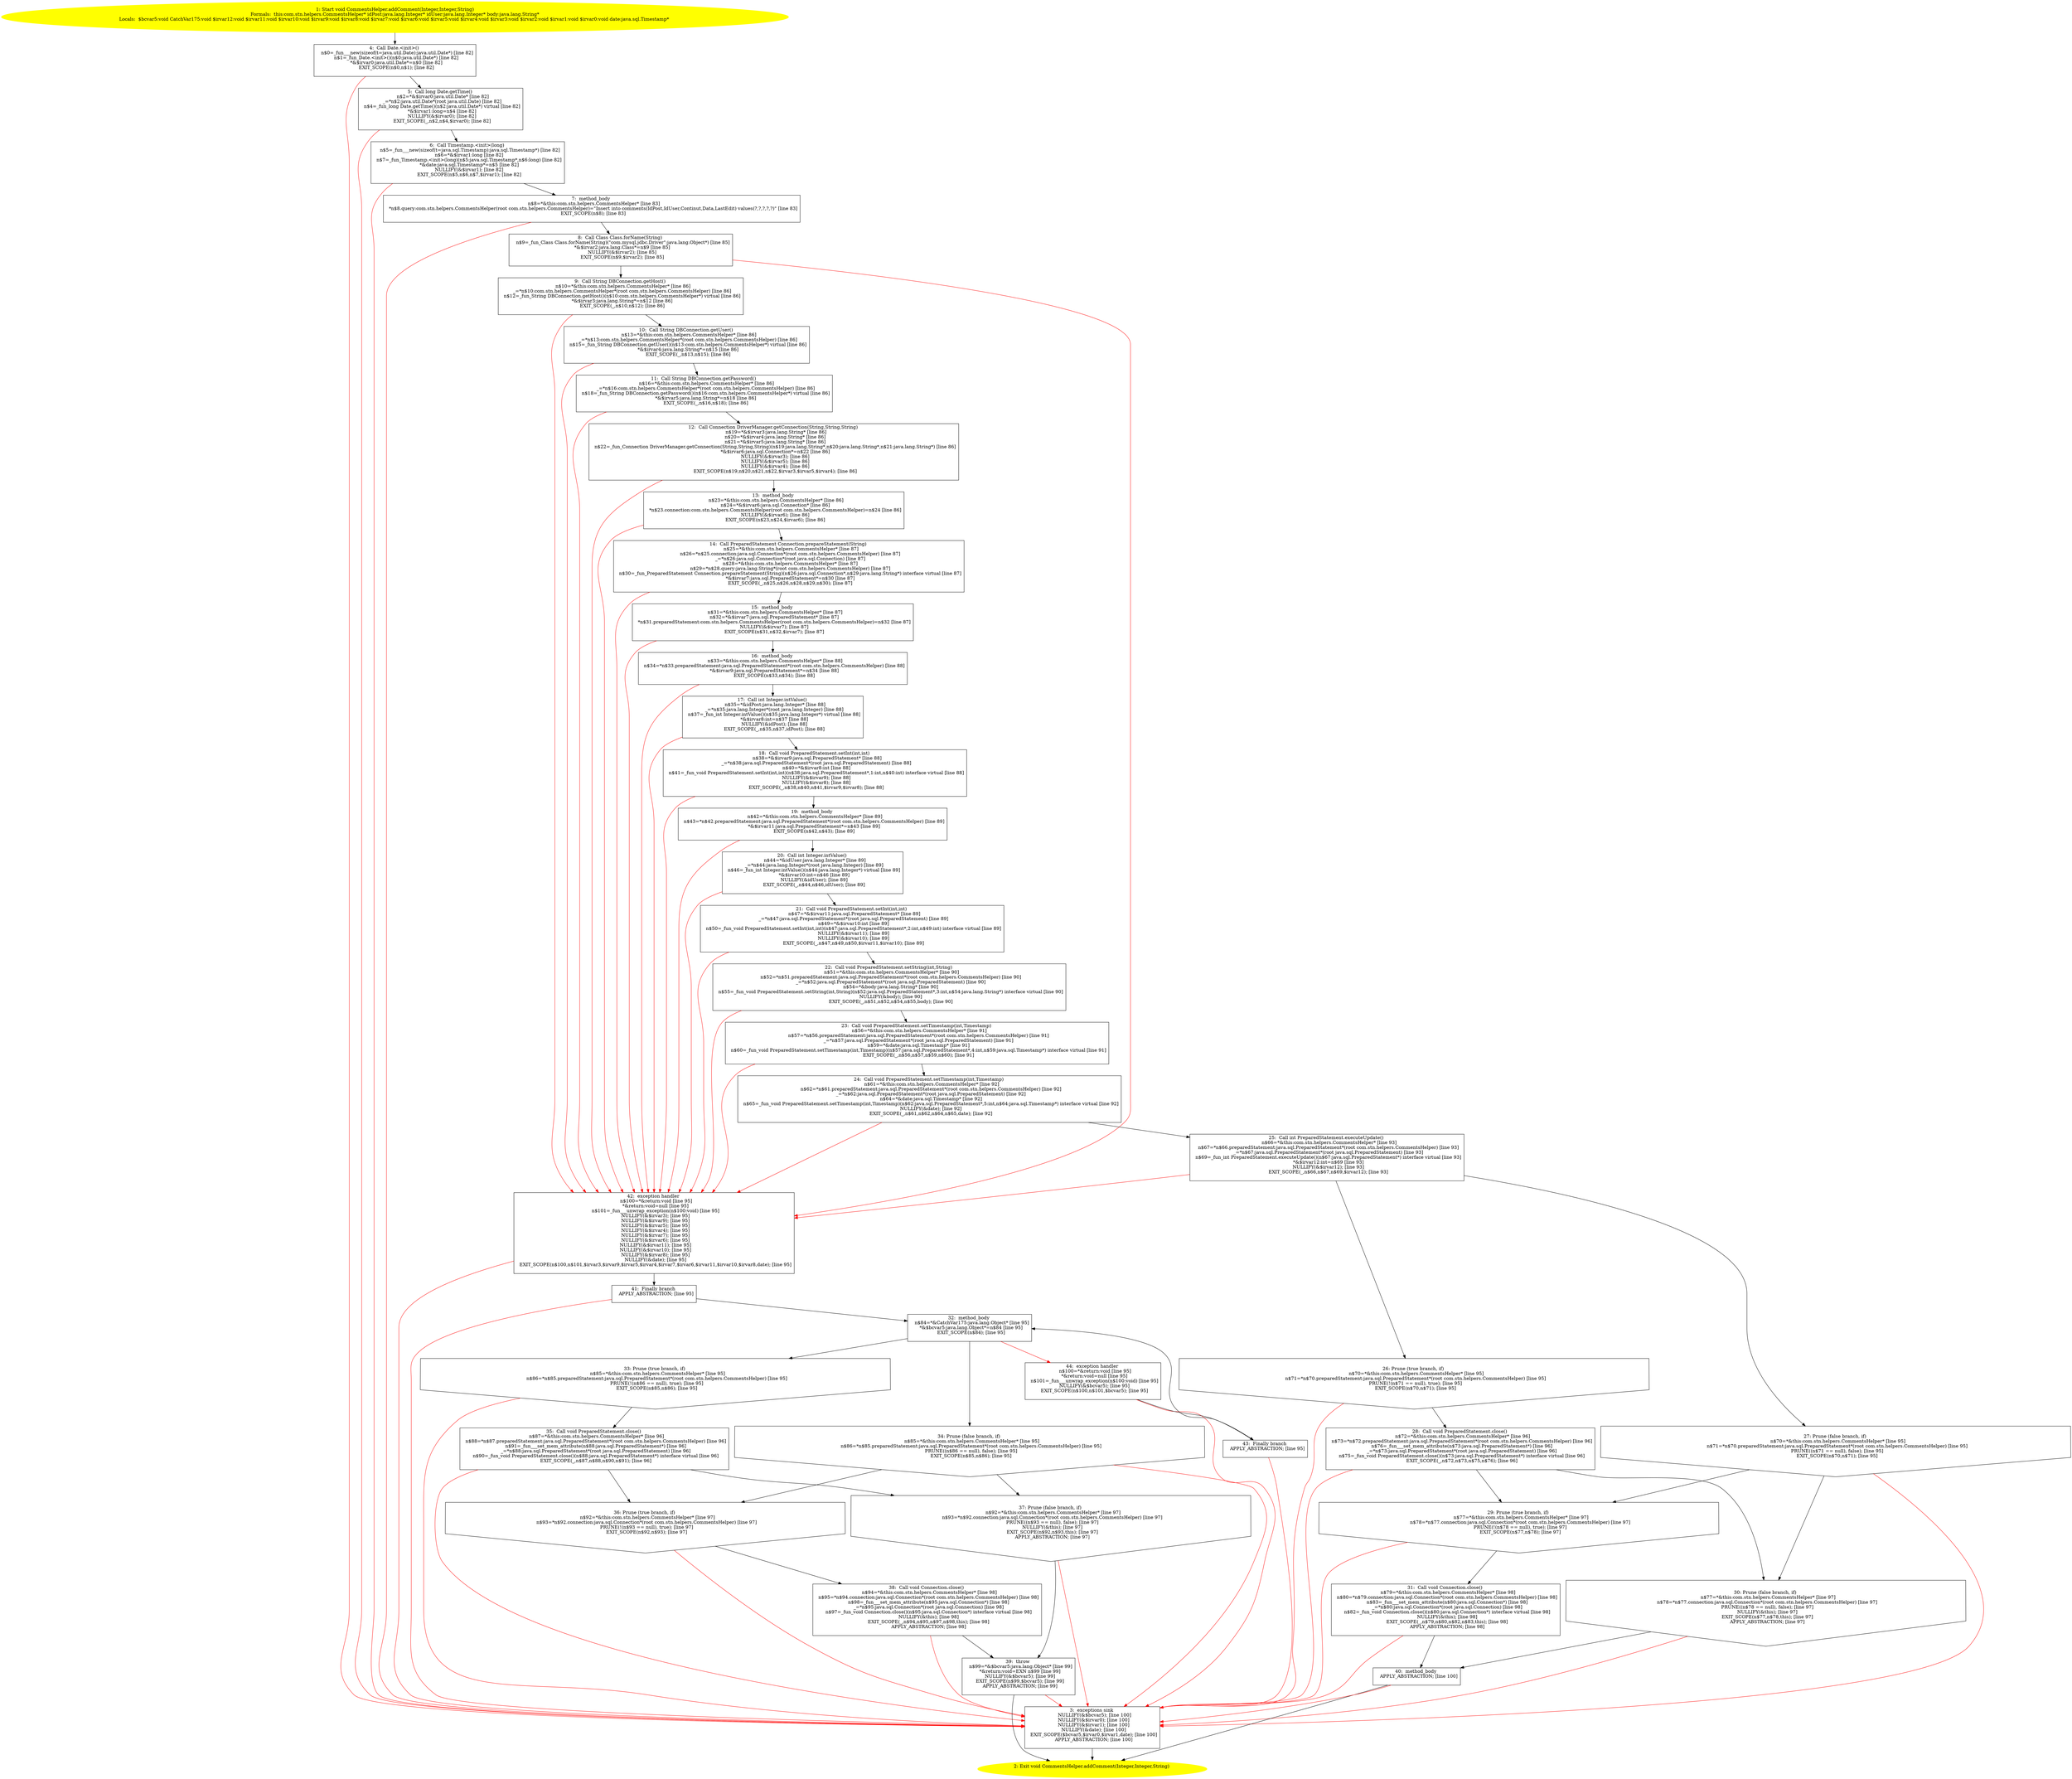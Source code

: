 /* @generated */
digraph cfg {
"com.stn.helpers.CommentsHelper.addComment(java.lang.Integer,java.lang.Integer,java.lang.String):void.9d6a149ebeda1a962c80020b559a39b7_1" [label="1: Start void CommentsHelper.addComment(Integer,Integer,String)\nFormals:  this:com.stn.helpers.CommentsHelper* idPost:java.lang.Integer* idUser:java.lang.Integer* body:java.lang.String*\nLocals:  $bcvar5:void CatchVar175:void $irvar12:void $irvar11:void $irvar10:void $irvar9:void $irvar8:void $irvar7:void $irvar6:void $irvar5:void $irvar4:void $irvar3:void $irvar2:void $irvar1:void $irvar0:void date:java.sql.Timestamp* \n  " color=yellow style=filled]
	

	 "com.stn.helpers.CommentsHelper.addComment(java.lang.Integer,java.lang.Integer,java.lang.String):void.9d6a149ebeda1a962c80020b559a39b7_1" -> "com.stn.helpers.CommentsHelper.addComment(java.lang.Integer,java.lang.Integer,java.lang.String):void.9d6a149ebeda1a962c80020b559a39b7_4" ;
"com.stn.helpers.CommentsHelper.addComment(java.lang.Integer,java.lang.Integer,java.lang.String):void.9d6a149ebeda1a962c80020b559a39b7_2" [label="2: Exit void CommentsHelper.addComment(Integer,Integer,String) \n  " color=yellow style=filled]
	

"com.stn.helpers.CommentsHelper.addComment(java.lang.Integer,java.lang.Integer,java.lang.String):void.9d6a149ebeda1a962c80020b559a39b7_3" [label="3:  exceptions sink \n   NULLIFY(&$bcvar5); [line 100]\n  NULLIFY(&$irvar0); [line 100]\n  NULLIFY(&$irvar1); [line 100]\n  NULLIFY(&date); [line 100]\n  EXIT_SCOPE($bcvar5,$irvar0,$irvar1,date); [line 100]\n  APPLY_ABSTRACTION; [line 100]\n " shape="box"]
	

	 "com.stn.helpers.CommentsHelper.addComment(java.lang.Integer,java.lang.Integer,java.lang.String):void.9d6a149ebeda1a962c80020b559a39b7_3" -> "com.stn.helpers.CommentsHelper.addComment(java.lang.Integer,java.lang.Integer,java.lang.String):void.9d6a149ebeda1a962c80020b559a39b7_2" ;
"com.stn.helpers.CommentsHelper.addComment(java.lang.Integer,java.lang.Integer,java.lang.String):void.9d6a149ebeda1a962c80020b559a39b7_4" [label="4:  Call Date.<init>() \n   n$0=_fun___new(sizeof(t=java.util.Date):java.util.Date*) [line 82]\n  n$1=_fun_Date.<init>()(n$0:java.util.Date*) [line 82]\n  *&$irvar0:java.util.Date*=n$0 [line 82]\n  EXIT_SCOPE(n$0,n$1); [line 82]\n " shape="box"]
	

	 "com.stn.helpers.CommentsHelper.addComment(java.lang.Integer,java.lang.Integer,java.lang.String):void.9d6a149ebeda1a962c80020b559a39b7_4" -> "com.stn.helpers.CommentsHelper.addComment(java.lang.Integer,java.lang.Integer,java.lang.String):void.9d6a149ebeda1a962c80020b559a39b7_5" ;
	 "com.stn.helpers.CommentsHelper.addComment(java.lang.Integer,java.lang.Integer,java.lang.String):void.9d6a149ebeda1a962c80020b559a39b7_4" -> "com.stn.helpers.CommentsHelper.addComment(java.lang.Integer,java.lang.Integer,java.lang.String):void.9d6a149ebeda1a962c80020b559a39b7_3" [color="red" ];
"com.stn.helpers.CommentsHelper.addComment(java.lang.Integer,java.lang.Integer,java.lang.String):void.9d6a149ebeda1a962c80020b559a39b7_5" [label="5:  Call long Date.getTime() \n   n$2=*&$irvar0:java.util.Date* [line 82]\n  _=*n$2:java.util.Date*(root java.util.Date) [line 82]\n  n$4=_fun_long Date.getTime()(n$2:java.util.Date*) virtual [line 82]\n  *&$irvar1:long=n$4 [line 82]\n  NULLIFY(&$irvar0); [line 82]\n  EXIT_SCOPE(_,n$2,n$4,$irvar0); [line 82]\n " shape="box"]
	

	 "com.stn.helpers.CommentsHelper.addComment(java.lang.Integer,java.lang.Integer,java.lang.String):void.9d6a149ebeda1a962c80020b559a39b7_5" -> "com.stn.helpers.CommentsHelper.addComment(java.lang.Integer,java.lang.Integer,java.lang.String):void.9d6a149ebeda1a962c80020b559a39b7_6" ;
	 "com.stn.helpers.CommentsHelper.addComment(java.lang.Integer,java.lang.Integer,java.lang.String):void.9d6a149ebeda1a962c80020b559a39b7_5" -> "com.stn.helpers.CommentsHelper.addComment(java.lang.Integer,java.lang.Integer,java.lang.String):void.9d6a149ebeda1a962c80020b559a39b7_3" [color="red" ];
"com.stn.helpers.CommentsHelper.addComment(java.lang.Integer,java.lang.Integer,java.lang.String):void.9d6a149ebeda1a962c80020b559a39b7_6" [label="6:  Call Timestamp.<init>(long) \n   n$5=_fun___new(sizeof(t=java.sql.Timestamp):java.sql.Timestamp*) [line 82]\n  n$6=*&$irvar1:long [line 82]\n  n$7=_fun_Timestamp.<init>(long)(n$5:java.sql.Timestamp*,n$6:long) [line 82]\n  *&date:java.sql.Timestamp*=n$5 [line 82]\n  NULLIFY(&$irvar1); [line 82]\n  EXIT_SCOPE(n$5,n$6,n$7,$irvar1); [line 82]\n " shape="box"]
	

	 "com.stn.helpers.CommentsHelper.addComment(java.lang.Integer,java.lang.Integer,java.lang.String):void.9d6a149ebeda1a962c80020b559a39b7_6" -> "com.stn.helpers.CommentsHelper.addComment(java.lang.Integer,java.lang.Integer,java.lang.String):void.9d6a149ebeda1a962c80020b559a39b7_7" ;
	 "com.stn.helpers.CommentsHelper.addComment(java.lang.Integer,java.lang.Integer,java.lang.String):void.9d6a149ebeda1a962c80020b559a39b7_6" -> "com.stn.helpers.CommentsHelper.addComment(java.lang.Integer,java.lang.Integer,java.lang.String):void.9d6a149ebeda1a962c80020b559a39b7_3" [color="red" ];
"com.stn.helpers.CommentsHelper.addComment(java.lang.Integer,java.lang.Integer,java.lang.String):void.9d6a149ebeda1a962c80020b559a39b7_7" [label="7:  method_body \n   n$8=*&this:com.stn.helpers.CommentsHelper* [line 83]\n  *n$8.query:com.stn.helpers.CommentsHelper(root com.stn.helpers.CommentsHelper)=\"Insert into comments(IdPost,IdUser,Continut,Data,LastEdit) values(?,?,?,?,?)\" [line 83]\n  EXIT_SCOPE(n$8); [line 83]\n " shape="box"]
	

	 "com.stn.helpers.CommentsHelper.addComment(java.lang.Integer,java.lang.Integer,java.lang.String):void.9d6a149ebeda1a962c80020b559a39b7_7" -> "com.stn.helpers.CommentsHelper.addComment(java.lang.Integer,java.lang.Integer,java.lang.String):void.9d6a149ebeda1a962c80020b559a39b7_8" ;
	 "com.stn.helpers.CommentsHelper.addComment(java.lang.Integer,java.lang.Integer,java.lang.String):void.9d6a149ebeda1a962c80020b559a39b7_7" -> "com.stn.helpers.CommentsHelper.addComment(java.lang.Integer,java.lang.Integer,java.lang.String):void.9d6a149ebeda1a962c80020b559a39b7_3" [color="red" ];
"com.stn.helpers.CommentsHelper.addComment(java.lang.Integer,java.lang.Integer,java.lang.String):void.9d6a149ebeda1a962c80020b559a39b7_8" [label="8:  Call Class Class.forName(String) \n   n$9=_fun_Class Class.forName(String)(\"com.mysql.jdbc.Driver\":java.lang.Object*) [line 85]\n  *&$irvar2:java.lang.Class*=n$9 [line 85]\n  NULLIFY(&$irvar2); [line 85]\n  EXIT_SCOPE(n$9,$irvar2); [line 85]\n " shape="box"]
	

	 "com.stn.helpers.CommentsHelper.addComment(java.lang.Integer,java.lang.Integer,java.lang.String):void.9d6a149ebeda1a962c80020b559a39b7_8" -> "com.stn.helpers.CommentsHelper.addComment(java.lang.Integer,java.lang.Integer,java.lang.String):void.9d6a149ebeda1a962c80020b559a39b7_9" ;
	 "com.stn.helpers.CommentsHelper.addComment(java.lang.Integer,java.lang.Integer,java.lang.String):void.9d6a149ebeda1a962c80020b559a39b7_8" -> "com.stn.helpers.CommentsHelper.addComment(java.lang.Integer,java.lang.Integer,java.lang.String):void.9d6a149ebeda1a962c80020b559a39b7_42" [color="red" ];
"com.stn.helpers.CommentsHelper.addComment(java.lang.Integer,java.lang.Integer,java.lang.String):void.9d6a149ebeda1a962c80020b559a39b7_9" [label="9:  Call String DBConnection.getHost() \n   n$10=*&this:com.stn.helpers.CommentsHelper* [line 86]\n  _=*n$10:com.stn.helpers.CommentsHelper*(root com.stn.helpers.CommentsHelper) [line 86]\n  n$12=_fun_String DBConnection.getHost()(n$10:com.stn.helpers.CommentsHelper*) virtual [line 86]\n  *&$irvar3:java.lang.String*=n$12 [line 86]\n  EXIT_SCOPE(_,n$10,n$12); [line 86]\n " shape="box"]
	

	 "com.stn.helpers.CommentsHelper.addComment(java.lang.Integer,java.lang.Integer,java.lang.String):void.9d6a149ebeda1a962c80020b559a39b7_9" -> "com.stn.helpers.CommentsHelper.addComment(java.lang.Integer,java.lang.Integer,java.lang.String):void.9d6a149ebeda1a962c80020b559a39b7_10" ;
	 "com.stn.helpers.CommentsHelper.addComment(java.lang.Integer,java.lang.Integer,java.lang.String):void.9d6a149ebeda1a962c80020b559a39b7_9" -> "com.stn.helpers.CommentsHelper.addComment(java.lang.Integer,java.lang.Integer,java.lang.String):void.9d6a149ebeda1a962c80020b559a39b7_42" [color="red" ];
"com.stn.helpers.CommentsHelper.addComment(java.lang.Integer,java.lang.Integer,java.lang.String):void.9d6a149ebeda1a962c80020b559a39b7_10" [label="10:  Call String DBConnection.getUser() \n   n$13=*&this:com.stn.helpers.CommentsHelper* [line 86]\n  _=*n$13:com.stn.helpers.CommentsHelper*(root com.stn.helpers.CommentsHelper) [line 86]\n  n$15=_fun_String DBConnection.getUser()(n$13:com.stn.helpers.CommentsHelper*) virtual [line 86]\n  *&$irvar4:java.lang.String*=n$15 [line 86]\n  EXIT_SCOPE(_,n$13,n$15); [line 86]\n " shape="box"]
	

	 "com.stn.helpers.CommentsHelper.addComment(java.lang.Integer,java.lang.Integer,java.lang.String):void.9d6a149ebeda1a962c80020b559a39b7_10" -> "com.stn.helpers.CommentsHelper.addComment(java.lang.Integer,java.lang.Integer,java.lang.String):void.9d6a149ebeda1a962c80020b559a39b7_11" ;
	 "com.stn.helpers.CommentsHelper.addComment(java.lang.Integer,java.lang.Integer,java.lang.String):void.9d6a149ebeda1a962c80020b559a39b7_10" -> "com.stn.helpers.CommentsHelper.addComment(java.lang.Integer,java.lang.Integer,java.lang.String):void.9d6a149ebeda1a962c80020b559a39b7_42" [color="red" ];
"com.stn.helpers.CommentsHelper.addComment(java.lang.Integer,java.lang.Integer,java.lang.String):void.9d6a149ebeda1a962c80020b559a39b7_11" [label="11:  Call String DBConnection.getPassword() \n   n$16=*&this:com.stn.helpers.CommentsHelper* [line 86]\n  _=*n$16:com.stn.helpers.CommentsHelper*(root com.stn.helpers.CommentsHelper) [line 86]\n  n$18=_fun_String DBConnection.getPassword()(n$16:com.stn.helpers.CommentsHelper*) virtual [line 86]\n  *&$irvar5:java.lang.String*=n$18 [line 86]\n  EXIT_SCOPE(_,n$16,n$18); [line 86]\n " shape="box"]
	

	 "com.stn.helpers.CommentsHelper.addComment(java.lang.Integer,java.lang.Integer,java.lang.String):void.9d6a149ebeda1a962c80020b559a39b7_11" -> "com.stn.helpers.CommentsHelper.addComment(java.lang.Integer,java.lang.Integer,java.lang.String):void.9d6a149ebeda1a962c80020b559a39b7_12" ;
	 "com.stn.helpers.CommentsHelper.addComment(java.lang.Integer,java.lang.Integer,java.lang.String):void.9d6a149ebeda1a962c80020b559a39b7_11" -> "com.stn.helpers.CommentsHelper.addComment(java.lang.Integer,java.lang.Integer,java.lang.String):void.9d6a149ebeda1a962c80020b559a39b7_42" [color="red" ];
"com.stn.helpers.CommentsHelper.addComment(java.lang.Integer,java.lang.Integer,java.lang.String):void.9d6a149ebeda1a962c80020b559a39b7_12" [label="12:  Call Connection DriverManager.getConnection(String,String,String) \n   n$19=*&$irvar3:java.lang.String* [line 86]\n  n$20=*&$irvar4:java.lang.String* [line 86]\n  n$21=*&$irvar5:java.lang.String* [line 86]\n  n$22=_fun_Connection DriverManager.getConnection(String,String,String)(n$19:java.lang.String*,n$20:java.lang.String*,n$21:java.lang.String*) [line 86]\n  *&$irvar6:java.sql.Connection*=n$22 [line 86]\n  NULLIFY(&$irvar3); [line 86]\n  NULLIFY(&$irvar5); [line 86]\n  NULLIFY(&$irvar4); [line 86]\n  EXIT_SCOPE(n$19,n$20,n$21,n$22,$irvar3,$irvar5,$irvar4); [line 86]\n " shape="box"]
	

	 "com.stn.helpers.CommentsHelper.addComment(java.lang.Integer,java.lang.Integer,java.lang.String):void.9d6a149ebeda1a962c80020b559a39b7_12" -> "com.stn.helpers.CommentsHelper.addComment(java.lang.Integer,java.lang.Integer,java.lang.String):void.9d6a149ebeda1a962c80020b559a39b7_13" ;
	 "com.stn.helpers.CommentsHelper.addComment(java.lang.Integer,java.lang.Integer,java.lang.String):void.9d6a149ebeda1a962c80020b559a39b7_12" -> "com.stn.helpers.CommentsHelper.addComment(java.lang.Integer,java.lang.Integer,java.lang.String):void.9d6a149ebeda1a962c80020b559a39b7_42" [color="red" ];
"com.stn.helpers.CommentsHelper.addComment(java.lang.Integer,java.lang.Integer,java.lang.String):void.9d6a149ebeda1a962c80020b559a39b7_13" [label="13:  method_body \n   n$23=*&this:com.stn.helpers.CommentsHelper* [line 86]\n  n$24=*&$irvar6:java.sql.Connection* [line 86]\n  *n$23.connection:com.stn.helpers.CommentsHelper(root com.stn.helpers.CommentsHelper)=n$24 [line 86]\n  NULLIFY(&$irvar6); [line 86]\n  EXIT_SCOPE(n$23,n$24,$irvar6); [line 86]\n " shape="box"]
	

	 "com.stn.helpers.CommentsHelper.addComment(java.lang.Integer,java.lang.Integer,java.lang.String):void.9d6a149ebeda1a962c80020b559a39b7_13" -> "com.stn.helpers.CommentsHelper.addComment(java.lang.Integer,java.lang.Integer,java.lang.String):void.9d6a149ebeda1a962c80020b559a39b7_14" ;
	 "com.stn.helpers.CommentsHelper.addComment(java.lang.Integer,java.lang.Integer,java.lang.String):void.9d6a149ebeda1a962c80020b559a39b7_13" -> "com.stn.helpers.CommentsHelper.addComment(java.lang.Integer,java.lang.Integer,java.lang.String):void.9d6a149ebeda1a962c80020b559a39b7_42" [color="red" ];
"com.stn.helpers.CommentsHelper.addComment(java.lang.Integer,java.lang.Integer,java.lang.String):void.9d6a149ebeda1a962c80020b559a39b7_14" [label="14:  Call PreparedStatement Connection.prepareStatement(String) \n   n$25=*&this:com.stn.helpers.CommentsHelper* [line 87]\n  n$26=*n$25.connection:java.sql.Connection*(root com.stn.helpers.CommentsHelper) [line 87]\n  _=*n$26:java.sql.Connection*(root java.sql.Connection) [line 87]\n  n$28=*&this:com.stn.helpers.CommentsHelper* [line 87]\n  n$29=*n$28.query:java.lang.String*(root com.stn.helpers.CommentsHelper) [line 87]\n  n$30=_fun_PreparedStatement Connection.prepareStatement(String)(n$26:java.sql.Connection*,n$29:java.lang.String*) interface virtual [line 87]\n  *&$irvar7:java.sql.PreparedStatement*=n$30 [line 87]\n  EXIT_SCOPE(_,n$25,n$26,n$28,n$29,n$30); [line 87]\n " shape="box"]
	

	 "com.stn.helpers.CommentsHelper.addComment(java.lang.Integer,java.lang.Integer,java.lang.String):void.9d6a149ebeda1a962c80020b559a39b7_14" -> "com.stn.helpers.CommentsHelper.addComment(java.lang.Integer,java.lang.Integer,java.lang.String):void.9d6a149ebeda1a962c80020b559a39b7_15" ;
	 "com.stn.helpers.CommentsHelper.addComment(java.lang.Integer,java.lang.Integer,java.lang.String):void.9d6a149ebeda1a962c80020b559a39b7_14" -> "com.stn.helpers.CommentsHelper.addComment(java.lang.Integer,java.lang.Integer,java.lang.String):void.9d6a149ebeda1a962c80020b559a39b7_42" [color="red" ];
"com.stn.helpers.CommentsHelper.addComment(java.lang.Integer,java.lang.Integer,java.lang.String):void.9d6a149ebeda1a962c80020b559a39b7_15" [label="15:  method_body \n   n$31=*&this:com.stn.helpers.CommentsHelper* [line 87]\n  n$32=*&$irvar7:java.sql.PreparedStatement* [line 87]\n  *n$31.preparedStatement:com.stn.helpers.CommentsHelper(root com.stn.helpers.CommentsHelper)=n$32 [line 87]\n  NULLIFY(&$irvar7); [line 87]\n  EXIT_SCOPE(n$31,n$32,$irvar7); [line 87]\n " shape="box"]
	

	 "com.stn.helpers.CommentsHelper.addComment(java.lang.Integer,java.lang.Integer,java.lang.String):void.9d6a149ebeda1a962c80020b559a39b7_15" -> "com.stn.helpers.CommentsHelper.addComment(java.lang.Integer,java.lang.Integer,java.lang.String):void.9d6a149ebeda1a962c80020b559a39b7_16" ;
	 "com.stn.helpers.CommentsHelper.addComment(java.lang.Integer,java.lang.Integer,java.lang.String):void.9d6a149ebeda1a962c80020b559a39b7_15" -> "com.stn.helpers.CommentsHelper.addComment(java.lang.Integer,java.lang.Integer,java.lang.String):void.9d6a149ebeda1a962c80020b559a39b7_42" [color="red" ];
"com.stn.helpers.CommentsHelper.addComment(java.lang.Integer,java.lang.Integer,java.lang.String):void.9d6a149ebeda1a962c80020b559a39b7_16" [label="16:  method_body \n   n$33=*&this:com.stn.helpers.CommentsHelper* [line 88]\n  n$34=*n$33.preparedStatement:java.sql.PreparedStatement*(root com.stn.helpers.CommentsHelper) [line 88]\n  *&$irvar9:java.sql.PreparedStatement*=n$34 [line 88]\n  EXIT_SCOPE(n$33,n$34); [line 88]\n " shape="box"]
	

	 "com.stn.helpers.CommentsHelper.addComment(java.lang.Integer,java.lang.Integer,java.lang.String):void.9d6a149ebeda1a962c80020b559a39b7_16" -> "com.stn.helpers.CommentsHelper.addComment(java.lang.Integer,java.lang.Integer,java.lang.String):void.9d6a149ebeda1a962c80020b559a39b7_17" ;
	 "com.stn.helpers.CommentsHelper.addComment(java.lang.Integer,java.lang.Integer,java.lang.String):void.9d6a149ebeda1a962c80020b559a39b7_16" -> "com.stn.helpers.CommentsHelper.addComment(java.lang.Integer,java.lang.Integer,java.lang.String):void.9d6a149ebeda1a962c80020b559a39b7_42" [color="red" ];
"com.stn.helpers.CommentsHelper.addComment(java.lang.Integer,java.lang.Integer,java.lang.String):void.9d6a149ebeda1a962c80020b559a39b7_17" [label="17:  Call int Integer.intValue() \n   n$35=*&idPost:java.lang.Integer* [line 88]\n  _=*n$35:java.lang.Integer*(root java.lang.Integer) [line 88]\n  n$37=_fun_int Integer.intValue()(n$35:java.lang.Integer*) virtual [line 88]\n  *&$irvar8:int=n$37 [line 88]\n  NULLIFY(&idPost); [line 88]\n  EXIT_SCOPE(_,n$35,n$37,idPost); [line 88]\n " shape="box"]
	

	 "com.stn.helpers.CommentsHelper.addComment(java.lang.Integer,java.lang.Integer,java.lang.String):void.9d6a149ebeda1a962c80020b559a39b7_17" -> "com.stn.helpers.CommentsHelper.addComment(java.lang.Integer,java.lang.Integer,java.lang.String):void.9d6a149ebeda1a962c80020b559a39b7_18" ;
	 "com.stn.helpers.CommentsHelper.addComment(java.lang.Integer,java.lang.Integer,java.lang.String):void.9d6a149ebeda1a962c80020b559a39b7_17" -> "com.stn.helpers.CommentsHelper.addComment(java.lang.Integer,java.lang.Integer,java.lang.String):void.9d6a149ebeda1a962c80020b559a39b7_42" [color="red" ];
"com.stn.helpers.CommentsHelper.addComment(java.lang.Integer,java.lang.Integer,java.lang.String):void.9d6a149ebeda1a962c80020b559a39b7_18" [label="18:  Call void PreparedStatement.setInt(int,int) \n   n$38=*&$irvar9:java.sql.PreparedStatement* [line 88]\n  _=*n$38:java.sql.PreparedStatement*(root java.sql.PreparedStatement) [line 88]\n  n$40=*&$irvar8:int [line 88]\n  n$41=_fun_void PreparedStatement.setInt(int,int)(n$38:java.sql.PreparedStatement*,1:int,n$40:int) interface virtual [line 88]\n  NULLIFY(&$irvar9); [line 88]\n  NULLIFY(&$irvar8); [line 88]\n  EXIT_SCOPE(_,n$38,n$40,n$41,$irvar9,$irvar8); [line 88]\n " shape="box"]
	

	 "com.stn.helpers.CommentsHelper.addComment(java.lang.Integer,java.lang.Integer,java.lang.String):void.9d6a149ebeda1a962c80020b559a39b7_18" -> "com.stn.helpers.CommentsHelper.addComment(java.lang.Integer,java.lang.Integer,java.lang.String):void.9d6a149ebeda1a962c80020b559a39b7_19" ;
	 "com.stn.helpers.CommentsHelper.addComment(java.lang.Integer,java.lang.Integer,java.lang.String):void.9d6a149ebeda1a962c80020b559a39b7_18" -> "com.stn.helpers.CommentsHelper.addComment(java.lang.Integer,java.lang.Integer,java.lang.String):void.9d6a149ebeda1a962c80020b559a39b7_42" [color="red" ];
"com.stn.helpers.CommentsHelper.addComment(java.lang.Integer,java.lang.Integer,java.lang.String):void.9d6a149ebeda1a962c80020b559a39b7_19" [label="19:  method_body \n   n$42=*&this:com.stn.helpers.CommentsHelper* [line 89]\n  n$43=*n$42.preparedStatement:java.sql.PreparedStatement*(root com.stn.helpers.CommentsHelper) [line 89]\n  *&$irvar11:java.sql.PreparedStatement*=n$43 [line 89]\n  EXIT_SCOPE(n$42,n$43); [line 89]\n " shape="box"]
	

	 "com.stn.helpers.CommentsHelper.addComment(java.lang.Integer,java.lang.Integer,java.lang.String):void.9d6a149ebeda1a962c80020b559a39b7_19" -> "com.stn.helpers.CommentsHelper.addComment(java.lang.Integer,java.lang.Integer,java.lang.String):void.9d6a149ebeda1a962c80020b559a39b7_20" ;
	 "com.stn.helpers.CommentsHelper.addComment(java.lang.Integer,java.lang.Integer,java.lang.String):void.9d6a149ebeda1a962c80020b559a39b7_19" -> "com.stn.helpers.CommentsHelper.addComment(java.lang.Integer,java.lang.Integer,java.lang.String):void.9d6a149ebeda1a962c80020b559a39b7_42" [color="red" ];
"com.stn.helpers.CommentsHelper.addComment(java.lang.Integer,java.lang.Integer,java.lang.String):void.9d6a149ebeda1a962c80020b559a39b7_20" [label="20:  Call int Integer.intValue() \n   n$44=*&idUser:java.lang.Integer* [line 89]\n  _=*n$44:java.lang.Integer*(root java.lang.Integer) [line 89]\n  n$46=_fun_int Integer.intValue()(n$44:java.lang.Integer*) virtual [line 89]\n  *&$irvar10:int=n$46 [line 89]\n  NULLIFY(&idUser); [line 89]\n  EXIT_SCOPE(_,n$44,n$46,idUser); [line 89]\n " shape="box"]
	

	 "com.stn.helpers.CommentsHelper.addComment(java.lang.Integer,java.lang.Integer,java.lang.String):void.9d6a149ebeda1a962c80020b559a39b7_20" -> "com.stn.helpers.CommentsHelper.addComment(java.lang.Integer,java.lang.Integer,java.lang.String):void.9d6a149ebeda1a962c80020b559a39b7_21" ;
	 "com.stn.helpers.CommentsHelper.addComment(java.lang.Integer,java.lang.Integer,java.lang.String):void.9d6a149ebeda1a962c80020b559a39b7_20" -> "com.stn.helpers.CommentsHelper.addComment(java.lang.Integer,java.lang.Integer,java.lang.String):void.9d6a149ebeda1a962c80020b559a39b7_42" [color="red" ];
"com.stn.helpers.CommentsHelper.addComment(java.lang.Integer,java.lang.Integer,java.lang.String):void.9d6a149ebeda1a962c80020b559a39b7_21" [label="21:  Call void PreparedStatement.setInt(int,int) \n   n$47=*&$irvar11:java.sql.PreparedStatement* [line 89]\n  _=*n$47:java.sql.PreparedStatement*(root java.sql.PreparedStatement) [line 89]\n  n$49=*&$irvar10:int [line 89]\n  n$50=_fun_void PreparedStatement.setInt(int,int)(n$47:java.sql.PreparedStatement*,2:int,n$49:int) interface virtual [line 89]\n  NULLIFY(&$irvar11); [line 89]\n  NULLIFY(&$irvar10); [line 89]\n  EXIT_SCOPE(_,n$47,n$49,n$50,$irvar11,$irvar10); [line 89]\n " shape="box"]
	

	 "com.stn.helpers.CommentsHelper.addComment(java.lang.Integer,java.lang.Integer,java.lang.String):void.9d6a149ebeda1a962c80020b559a39b7_21" -> "com.stn.helpers.CommentsHelper.addComment(java.lang.Integer,java.lang.Integer,java.lang.String):void.9d6a149ebeda1a962c80020b559a39b7_22" ;
	 "com.stn.helpers.CommentsHelper.addComment(java.lang.Integer,java.lang.Integer,java.lang.String):void.9d6a149ebeda1a962c80020b559a39b7_21" -> "com.stn.helpers.CommentsHelper.addComment(java.lang.Integer,java.lang.Integer,java.lang.String):void.9d6a149ebeda1a962c80020b559a39b7_42" [color="red" ];
"com.stn.helpers.CommentsHelper.addComment(java.lang.Integer,java.lang.Integer,java.lang.String):void.9d6a149ebeda1a962c80020b559a39b7_22" [label="22:  Call void PreparedStatement.setString(int,String) \n   n$51=*&this:com.stn.helpers.CommentsHelper* [line 90]\n  n$52=*n$51.preparedStatement:java.sql.PreparedStatement*(root com.stn.helpers.CommentsHelper) [line 90]\n  _=*n$52:java.sql.PreparedStatement*(root java.sql.PreparedStatement) [line 90]\n  n$54=*&body:java.lang.String* [line 90]\n  n$55=_fun_void PreparedStatement.setString(int,String)(n$52:java.sql.PreparedStatement*,3:int,n$54:java.lang.String*) interface virtual [line 90]\n  NULLIFY(&body); [line 90]\n  EXIT_SCOPE(_,n$51,n$52,n$54,n$55,body); [line 90]\n " shape="box"]
	

	 "com.stn.helpers.CommentsHelper.addComment(java.lang.Integer,java.lang.Integer,java.lang.String):void.9d6a149ebeda1a962c80020b559a39b7_22" -> "com.stn.helpers.CommentsHelper.addComment(java.lang.Integer,java.lang.Integer,java.lang.String):void.9d6a149ebeda1a962c80020b559a39b7_23" ;
	 "com.stn.helpers.CommentsHelper.addComment(java.lang.Integer,java.lang.Integer,java.lang.String):void.9d6a149ebeda1a962c80020b559a39b7_22" -> "com.stn.helpers.CommentsHelper.addComment(java.lang.Integer,java.lang.Integer,java.lang.String):void.9d6a149ebeda1a962c80020b559a39b7_42" [color="red" ];
"com.stn.helpers.CommentsHelper.addComment(java.lang.Integer,java.lang.Integer,java.lang.String):void.9d6a149ebeda1a962c80020b559a39b7_23" [label="23:  Call void PreparedStatement.setTimestamp(int,Timestamp) \n   n$56=*&this:com.stn.helpers.CommentsHelper* [line 91]\n  n$57=*n$56.preparedStatement:java.sql.PreparedStatement*(root com.stn.helpers.CommentsHelper) [line 91]\n  _=*n$57:java.sql.PreparedStatement*(root java.sql.PreparedStatement) [line 91]\n  n$59=*&date:java.sql.Timestamp* [line 91]\n  n$60=_fun_void PreparedStatement.setTimestamp(int,Timestamp)(n$57:java.sql.PreparedStatement*,4:int,n$59:java.sql.Timestamp*) interface virtual [line 91]\n  EXIT_SCOPE(_,n$56,n$57,n$59,n$60); [line 91]\n " shape="box"]
	

	 "com.stn.helpers.CommentsHelper.addComment(java.lang.Integer,java.lang.Integer,java.lang.String):void.9d6a149ebeda1a962c80020b559a39b7_23" -> "com.stn.helpers.CommentsHelper.addComment(java.lang.Integer,java.lang.Integer,java.lang.String):void.9d6a149ebeda1a962c80020b559a39b7_24" ;
	 "com.stn.helpers.CommentsHelper.addComment(java.lang.Integer,java.lang.Integer,java.lang.String):void.9d6a149ebeda1a962c80020b559a39b7_23" -> "com.stn.helpers.CommentsHelper.addComment(java.lang.Integer,java.lang.Integer,java.lang.String):void.9d6a149ebeda1a962c80020b559a39b7_42" [color="red" ];
"com.stn.helpers.CommentsHelper.addComment(java.lang.Integer,java.lang.Integer,java.lang.String):void.9d6a149ebeda1a962c80020b559a39b7_24" [label="24:  Call void PreparedStatement.setTimestamp(int,Timestamp) \n   n$61=*&this:com.stn.helpers.CommentsHelper* [line 92]\n  n$62=*n$61.preparedStatement:java.sql.PreparedStatement*(root com.stn.helpers.CommentsHelper) [line 92]\n  _=*n$62:java.sql.PreparedStatement*(root java.sql.PreparedStatement) [line 92]\n  n$64=*&date:java.sql.Timestamp* [line 92]\n  n$65=_fun_void PreparedStatement.setTimestamp(int,Timestamp)(n$62:java.sql.PreparedStatement*,5:int,n$64:java.sql.Timestamp*) interface virtual [line 92]\n  NULLIFY(&date); [line 92]\n  EXIT_SCOPE(_,n$61,n$62,n$64,n$65,date); [line 92]\n " shape="box"]
	

	 "com.stn.helpers.CommentsHelper.addComment(java.lang.Integer,java.lang.Integer,java.lang.String):void.9d6a149ebeda1a962c80020b559a39b7_24" -> "com.stn.helpers.CommentsHelper.addComment(java.lang.Integer,java.lang.Integer,java.lang.String):void.9d6a149ebeda1a962c80020b559a39b7_25" ;
	 "com.stn.helpers.CommentsHelper.addComment(java.lang.Integer,java.lang.Integer,java.lang.String):void.9d6a149ebeda1a962c80020b559a39b7_24" -> "com.stn.helpers.CommentsHelper.addComment(java.lang.Integer,java.lang.Integer,java.lang.String):void.9d6a149ebeda1a962c80020b559a39b7_42" [color="red" ];
"com.stn.helpers.CommentsHelper.addComment(java.lang.Integer,java.lang.Integer,java.lang.String):void.9d6a149ebeda1a962c80020b559a39b7_25" [label="25:  Call int PreparedStatement.executeUpdate() \n   n$66=*&this:com.stn.helpers.CommentsHelper* [line 93]\n  n$67=*n$66.preparedStatement:java.sql.PreparedStatement*(root com.stn.helpers.CommentsHelper) [line 93]\n  _=*n$67:java.sql.PreparedStatement*(root java.sql.PreparedStatement) [line 93]\n  n$69=_fun_int PreparedStatement.executeUpdate()(n$67:java.sql.PreparedStatement*) interface virtual [line 93]\n  *&$irvar12:int=n$69 [line 93]\n  NULLIFY(&$irvar12); [line 93]\n  EXIT_SCOPE(_,n$66,n$67,n$69,$irvar12); [line 93]\n " shape="box"]
	

	 "com.stn.helpers.CommentsHelper.addComment(java.lang.Integer,java.lang.Integer,java.lang.String):void.9d6a149ebeda1a962c80020b559a39b7_25" -> "com.stn.helpers.CommentsHelper.addComment(java.lang.Integer,java.lang.Integer,java.lang.String):void.9d6a149ebeda1a962c80020b559a39b7_26" ;
	 "com.stn.helpers.CommentsHelper.addComment(java.lang.Integer,java.lang.Integer,java.lang.String):void.9d6a149ebeda1a962c80020b559a39b7_25" -> "com.stn.helpers.CommentsHelper.addComment(java.lang.Integer,java.lang.Integer,java.lang.String):void.9d6a149ebeda1a962c80020b559a39b7_27" ;
	 "com.stn.helpers.CommentsHelper.addComment(java.lang.Integer,java.lang.Integer,java.lang.String):void.9d6a149ebeda1a962c80020b559a39b7_25" -> "com.stn.helpers.CommentsHelper.addComment(java.lang.Integer,java.lang.Integer,java.lang.String):void.9d6a149ebeda1a962c80020b559a39b7_42" [color="red" ];
"com.stn.helpers.CommentsHelper.addComment(java.lang.Integer,java.lang.Integer,java.lang.String):void.9d6a149ebeda1a962c80020b559a39b7_26" [label="26: Prune (true branch, if) \n   n$70=*&this:com.stn.helpers.CommentsHelper* [line 95]\n  n$71=*n$70.preparedStatement:java.sql.PreparedStatement*(root com.stn.helpers.CommentsHelper) [line 95]\n  PRUNE(!(n$71 == null), true); [line 95]\n  EXIT_SCOPE(n$70,n$71); [line 95]\n " shape="invhouse"]
	

	 "com.stn.helpers.CommentsHelper.addComment(java.lang.Integer,java.lang.Integer,java.lang.String):void.9d6a149ebeda1a962c80020b559a39b7_26" -> "com.stn.helpers.CommentsHelper.addComment(java.lang.Integer,java.lang.Integer,java.lang.String):void.9d6a149ebeda1a962c80020b559a39b7_28" ;
	 "com.stn.helpers.CommentsHelper.addComment(java.lang.Integer,java.lang.Integer,java.lang.String):void.9d6a149ebeda1a962c80020b559a39b7_26" -> "com.stn.helpers.CommentsHelper.addComment(java.lang.Integer,java.lang.Integer,java.lang.String):void.9d6a149ebeda1a962c80020b559a39b7_3" [color="red" ];
"com.stn.helpers.CommentsHelper.addComment(java.lang.Integer,java.lang.Integer,java.lang.String):void.9d6a149ebeda1a962c80020b559a39b7_27" [label="27: Prune (false branch, if) \n   n$70=*&this:com.stn.helpers.CommentsHelper* [line 95]\n  n$71=*n$70.preparedStatement:java.sql.PreparedStatement*(root com.stn.helpers.CommentsHelper) [line 95]\n  PRUNE((n$71 == null), false); [line 95]\n  EXIT_SCOPE(n$70,n$71); [line 95]\n " shape="invhouse"]
	

	 "com.stn.helpers.CommentsHelper.addComment(java.lang.Integer,java.lang.Integer,java.lang.String):void.9d6a149ebeda1a962c80020b559a39b7_27" -> "com.stn.helpers.CommentsHelper.addComment(java.lang.Integer,java.lang.Integer,java.lang.String):void.9d6a149ebeda1a962c80020b559a39b7_29" ;
	 "com.stn.helpers.CommentsHelper.addComment(java.lang.Integer,java.lang.Integer,java.lang.String):void.9d6a149ebeda1a962c80020b559a39b7_27" -> "com.stn.helpers.CommentsHelper.addComment(java.lang.Integer,java.lang.Integer,java.lang.String):void.9d6a149ebeda1a962c80020b559a39b7_30" ;
	 "com.stn.helpers.CommentsHelper.addComment(java.lang.Integer,java.lang.Integer,java.lang.String):void.9d6a149ebeda1a962c80020b559a39b7_27" -> "com.stn.helpers.CommentsHelper.addComment(java.lang.Integer,java.lang.Integer,java.lang.String):void.9d6a149ebeda1a962c80020b559a39b7_3" [color="red" ];
"com.stn.helpers.CommentsHelper.addComment(java.lang.Integer,java.lang.Integer,java.lang.String):void.9d6a149ebeda1a962c80020b559a39b7_28" [label="28:  Call void PreparedStatement.close() \n   n$72=*&this:com.stn.helpers.CommentsHelper* [line 96]\n  n$73=*n$72.preparedStatement:java.sql.PreparedStatement*(root com.stn.helpers.CommentsHelper) [line 96]\n  n$76=_fun___set_mem_attribute(n$73:java.sql.PreparedStatement*) [line 96]\n  _=*n$73:java.sql.PreparedStatement*(root java.sql.PreparedStatement) [line 96]\n  n$75=_fun_void PreparedStatement.close()(n$73:java.sql.PreparedStatement*) interface virtual [line 96]\n  EXIT_SCOPE(_,n$72,n$73,n$75,n$76); [line 96]\n " shape="box"]
	

	 "com.stn.helpers.CommentsHelper.addComment(java.lang.Integer,java.lang.Integer,java.lang.String):void.9d6a149ebeda1a962c80020b559a39b7_28" -> "com.stn.helpers.CommentsHelper.addComment(java.lang.Integer,java.lang.Integer,java.lang.String):void.9d6a149ebeda1a962c80020b559a39b7_29" ;
	 "com.stn.helpers.CommentsHelper.addComment(java.lang.Integer,java.lang.Integer,java.lang.String):void.9d6a149ebeda1a962c80020b559a39b7_28" -> "com.stn.helpers.CommentsHelper.addComment(java.lang.Integer,java.lang.Integer,java.lang.String):void.9d6a149ebeda1a962c80020b559a39b7_30" ;
	 "com.stn.helpers.CommentsHelper.addComment(java.lang.Integer,java.lang.Integer,java.lang.String):void.9d6a149ebeda1a962c80020b559a39b7_28" -> "com.stn.helpers.CommentsHelper.addComment(java.lang.Integer,java.lang.Integer,java.lang.String):void.9d6a149ebeda1a962c80020b559a39b7_3" [color="red" ];
"com.stn.helpers.CommentsHelper.addComment(java.lang.Integer,java.lang.Integer,java.lang.String):void.9d6a149ebeda1a962c80020b559a39b7_29" [label="29: Prune (true branch, if) \n   n$77=*&this:com.stn.helpers.CommentsHelper* [line 97]\n  n$78=*n$77.connection:java.sql.Connection*(root com.stn.helpers.CommentsHelper) [line 97]\n  PRUNE(!(n$78 == null), true); [line 97]\n  EXIT_SCOPE(n$77,n$78); [line 97]\n " shape="invhouse"]
	

	 "com.stn.helpers.CommentsHelper.addComment(java.lang.Integer,java.lang.Integer,java.lang.String):void.9d6a149ebeda1a962c80020b559a39b7_29" -> "com.stn.helpers.CommentsHelper.addComment(java.lang.Integer,java.lang.Integer,java.lang.String):void.9d6a149ebeda1a962c80020b559a39b7_31" ;
	 "com.stn.helpers.CommentsHelper.addComment(java.lang.Integer,java.lang.Integer,java.lang.String):void.9d6a149ebeda1a962c80020b559a39b7_29" -> "com.stn.helpers.CommentsHelper.addComment(java.lang.Integer,java.lang.Integer,java.lang.String):void.9d6a149ebeda1a962c80020b559a39b7_3" [color="red" ];
"com.stn.helpers.CommentsHelper.addComment(java.lang.Integer,java.lang.Integer,java.lang.String):void.9d6a149ebeda1a962c80020b559a39b7_30" [label="30: Prune (false branch, if) \n   n$77=*&this:com.stn.helpers.CommentsHelper* [line 97]\n  n$78=*n$77.connection:java.sql.Connection*(root com.stn.helpers.CommentsHelper) [line 97]\n  PRUNE((n$78 == null), false); [line 97]\n  NULLIFY(&this); [line 97]\n  EXIT_SCOPE(n$77,n$78,this); [line 97]\n  APPLY_ABSTRACTION; [line 97]\n " shape="invhouse"]
	

	 "com.stn.helpers.CommentsHelper.addComment(java.lang.Integer,java.lang.Integer,java.lang.String):void.9d6a149ebeda1a962c80020b559a39b7_30" -> "com.stn.helpers.CommentsHelper.addComment(java.lang.Integer,java.lang.Integer,java.lang.String):void.9d6a149ebeda1a962c80020b559a39b7_40" ;
	 "com.stn.helpers.CommentsHelper.addComment(java.lang.Integer,java.lang.Integer,java.lang.String):void.9d6a149ebeda1a962c80020b559a39b7_30" -> "com.stn.helpers.CommentsHelper.addComment(java.lang.Integer,java.lang.Integer,java.lang.String):void.9d6a149ebeda1a962c80020b559a39b7_3" [color="red" ];
"com.stn.helpers.CommentsHelper.addComment(java.lang.Integer,java.lang.Integer,java.lang.String):void.9d6a149ebeda1a962c80020b559a39b7_31" [label="31:  Call void Connection.close() \n   n$79=*&this:com.stn.helpers.CommentsHelper* [line 98]\n  n$80=*n$79.connection:java.sql.Connection*(root com.stn.helpers.CommentsHelper) [line 98]\n  n$83=_fun___set_mem_attribute(n$80:java.sql.Connection*) [line 98]\n  _=*n$80:java.sql.Connection*(root java.sql.Connection) [line 98]\n  n$82=_fun_void Connection.close()(n$80:java.sql.Connection*) interface virtual [line 98]\n  NULLIFY(&this); [line 98]\n  EXIT_SCOPE(_,n$79,n$80,n$82,n$83,this); [line 98]\n  APPLY_ABSTRACTION; [line 98]\n " shape="box"]
	

	 "com.stn.helpers.CommentsHelper.addComment(java.lang.Integer,java.lang.Integer,java.lang.String):void.9d6a149ebeda1a962c80020b559a39b7_31" -> "com.stn.helpers.CommentsHelper.addComment(java.lang.Integer,java.lang.Integer,java.lang.String):void.9d6a149ebeda1a962c80020b559a39b7_40" ;
	 "com.stn.helpers.CommentsHelper.addComment(java.lang.Integer,java.lang.Integer,java.lang.String):void.9d6a149ebeda1a962c80020b559a39b7_31" -> "com.stn.helpers.CommentsHelper.addComment(java.lang.Integer,java.lang.Integer,java.lang.String):void.9d6a149ebeda1a962c80020b559a39b7_3" [color="red" ];
"com.stn.helpers.CommentsHelper.addComment(java.lang.Integer,java.lang.Integer,java.lang.String):void.9d6a149ebeda1a962c80020b559a39b7_32" [label="32:  method_body \n   n$84=*&CatchVar175:java.lang.Object* [line 95]\n  *&$bcvar5:java.lang.Object*=n$84 [line 95]\n  EXIT_SCOPE(n$84); [line 95]\n " shape="box"]
	

	 "com.stn.helpers.CommentsHelper.addComment(java.lang.Integer,java.lang.Integer,java.lang.String):void.9d6a149ebeda1a962c80020b559a39b7_32" -> "com.stn.helpers.CommentsHelper.addComment(java.lang.Integer,java.lang.Integer,java.lang.String):void.9d6a149ebeda1a962c80020b559a39b7_33" ;
	 "com.stn.helpers.CommentsHelper.addComment(java.lang.Integer,java.lang.Integer,java.lang.String):void.9d6a149ebeda1a962c80020b559a39b7_32" -> "com.stn.helpers.CommentsHelper.addComment(java.lang.Integer,java.lang.Integer,java.lang.String):void.9d6a149ebeda1a962c80020b559a39b7_34" ;
	 "com.stn.helpers.CommentsHelper.addComment(java.lang.Integer,java.lang.Integer,java.lang.String):void.9d6a149ebeda1a962c80020b559a39b7_32" -> "com.stn.helpers.CommentsHelper.addComment(java.lang.Integer,java.lang.Integer,java.lang.String):void.9d6a149ebeda1a962c80020b559a39b7_44" [color="red" ];
"com.stn.helpers.CommentsHelper.addComment(java.lang.Integer,java.lang.Integer,java.lang.String):void.9d6a149ebeda1a962c80020b559a39b7_33" [label="33: Prune (true branch, if) \n   n$85=*&this:com.stn.helpers.CommentsHelper* [line 95]\n  n$86=*n$85.preparedStatement:java.sql.PreparedStatement*(root com.stn.helpers.CommentsHelper) [line 95]\n  PRUNE(!(n$86 == null), true); [line 95]\n  EXIT_SCOPE(n$85,n$86); [line 95]\n " shape="invhouse"]
	

	 "com.stn.helpers.CommentsHelper.addComment(java.lang.Integer,java.lang.Integer,java.lang.String):void.9d6a149ebeda1a962c80020b559a39b7_33" -> "com.stn.helpers.CommentsHelper.addComment(java.lang.Integer,java.lang.Integer,java.lang.String):void.9d6a149ebeda1a962c80020b559a39b7_35" ;
	 "com.stn.helpers.CommentsHelper.addComment(java.lang.Integer,java.lang.Integer,java.lang.String):void.9d6a149ebeda1a962c80020b559a39b7_33" -> "com.stn.helpers.CommentsHelper.addComment(java.lang.Integer,java.lang.Integer,java.lang.String):void.9d6a149ebeda1a962c80020b559a39b7_3" [color="red" ];
"com.stn.helpers.CommentsHelper.addComment(java.lang.Integer,java.lang.Integer,java.lang.String):void.9d6a149ebeda1a962c80020b559a39b7_34" [label="34: Prune (false branch, if) \n   n$85=*&this:com.stn.helpers.CommentsHelper* [line 95]\n  n$86=*n$85.preparedStatement:java.sql.PreparedStatement*(root com.stn.helpers.CommentsHelper) [line 95]\n  PRUNE((n$86 == null), false); [line 95]\n  EXIT_SCOPE(n$85,n$86); [line 95]\n " shape="invhouse"]
	

	 "com.stn.helpers.CommentsHelper.addComment(java.lang.Integer,java.lang.Integer,java.lang.String):void.9d6a149ebeda1a962c80020b559a39b7_34" -> "com.stn.helpers.CommentsHelper.addComment(java.lang.Integer,java.lang.Integer,java.lang.String):void.9d6a149ebeda1a962c80020b559a39b7_36" ;
	 "com.stn.helpers.CommentsHelper.addComment(java.lang.Integer,java.lang.Integer,java.lang.String):void.9d6a149ebeda1a962c80020b559a39b7_34" -> "com.stn.helpers.CommentsHelper.addComment(java.lang.Integer,java.lang.Integer,java.lang.String):void.9d6a149ebeda1a962c80020b559a39b7_37" ;
	 "com.stn.helpers.CommentsHelper.addComment(java.lang.Integer,java.lang.Integer,java.lang.String):void.9d6a149ebeda1a962c80020b559a39b7_34" -> "com.stn.helpers.CommentsHelper.addComment(java.lang.Integer,java.lang.Integer,java.lang.String):void.9d6a149ebeda1a962c80020b559a39b7_3" [color="red" ];
"com.stn.helpers.CommentsHelper.addComment(java.lang.Integer,java.lang.Integer,java.lang.String):void.9d6a149ebeda1a962c80020b559a39b7_35" [label="35:  Call void PreparedStatement.close() \n   n$87=*&this:com.stn.helpers.CommentsHelper* [line 96]\n  n$88=*n$87.preparedStatement:java.sql.PreparedStatement*(root com.stn.helpers.CommentsHelper) [line 96]\n  n$91=_fun___set_mem_attribute(n$88:java.sql.PreparedStatement*) [line 96]\n  _=*n$88:java.sql.PreparedStatement*(root java.sql.PreparedStatement) [line 96]\n  n$90=_fun_void PreparedStatement.close()(n$88:java.sql.PreparedStatement*) interface virtual [line 96]\n  EXIT_SCOPE(_,n$87,n$88,n$90,n$91); [line 96]\n " shape="box"]
	

	 "com.stn.helpers.CommentsHelper.addComment(java.lang.Integer,java.lang.Integer,java.lang.String):void.9d6a149ebeda1a962c80020b559a39b7_35" -> "com.stn.helpers.CommentsHelper.addComment(java.lang.Integer,java.lang.Integer,java.lang.String):void.9d6a149ebeda1a962c80020b559a39b7_36" ;
	 "com.stn.helpers.CommentsHelper.addComment(java.lang.Integer,java.lang.Integer,java.lang.String):void.9d6a149ebeda1a962c80020b559a39b7_35" -> "com.stn.helpers.CommentsHelper.addComment(java.lang.Integer,java.lang.Integer,java.lang.String):void.9d6a149ebeda1a962c80020b559a39b7_37" ;
	 "com.stn.helpers.CommentsHelper.addComment(java.lang.Integer,java.lang.Integer,java.lang.String):void.9d6a149ebeda1a962c80020b559a39b7_35" -> "com.stn.helpers.CommentsHelper.addComment(java.lang.Integer,java.lang.Integer,java.lang.String):void.9d6a149ebeda1a962c80020b559a39b7_3" [color="red" ];
"com.stn.helpers.CommentsHelper.addComment(java.lang.Integer,java.lang.Integer,java.lang.String):void.9d6a149ebeda1a962c80020b559a39b7_36" [label="36: Prune (true branch, if) \n   n$92=*&this:com.stn.helpers.CommentsHelper* [line 97]\n  n$93=*n$92.connection:java.sql.Connection*(root com.stn.helpers.CommentsHelper) [line 97]\n  PRUNE(!(n$93 == null), true); [line 97]\n  EXIT_SCOPE(n$92,n$93); [line 97]\n " shape="invhouse"]
	

	 "com.stn.helpers.CommentsHelper.addComment(java.lang.Integer,java.lang.Integer,java.lang.String):void.9d6a149ebeda1a962c80020b559a39b7_36" -> "com.stn.helpers.CommentsHelper.addComment(java.lang.Integer,java.lang.Integer,java.lang.String):void.9d6a149ebeda1a962c80020b559a39b7_38" ;
	 "com.stn.helpers.CommentsHelper.addComment(java.lang.Integer,java.lang.Integer,java.lang.String):void.9d6a149ebeda1a962c80020b559a39b7_36" -> "com.stn.helpers.CommentsHelper.addComment(java.lang.Integer,java.lang.Integer,java.lang.String):void.9d6a149ebeda1a962c80020b559a39b7_3" [color="red" ];
"com.stn.helpers.CommentsHelper.addComment(java.lang.Integer,java.lang.Integer,java.lang.String):void.9d6a149ebeda1a962c80020b559a39b7_37" [label="37: Prune (false branch, if) \n   n$92=*&this:com.stn.helpers.CommentsHelper* [line 97]\n  n$93=*n$92.connection:java.sql.Connection*(root com.stn.helpers.CommentsHelper) [line 97]\n  PRUNE((n$93 == null), false); [line 97]\n  NULLIFY(&this); [line 97]\n  EXIT_SCOPE(n$92,n$93,this); [line 97]\n  APPLY_ABSTRACTION; [line 97]\n " shape="invhouse"]
	

	 "com.stn.helpers.CommentsHelper.addComment(java.lang.Integer,java.lang.Integer,java.lang.String):void.9d6a149ebeda1a962c80020b559a39b7_37" -> "com.stn.helpers.CommentsHelper.addComment(java.lang.Integer,java.lang.Integer,java.lang.String):void.9d6a149ebeda1a962c80020b559a39b7_39" ;
	 "com.stn.helpers.CommentsHelper.addComment(java.lang.Integer,java.lang.Integer,java.lang.String):void.9d6a149ebeda1a962c80020b559a39b7_37" -> "com.stn.helpers.CommentsHelper.addComment(java.lang.Integer,java.lang.Integer,java.lang.String):void.9d6a149ebeda1a962c80020b559a39b7_3" [color="red" ];
"com.stn.helpers.CommentsHelper.addComment(java.lang.Integer,java.lang.Integer,java.lang.String):void.9d6a149ebeda1a962c80020b559a39b7_38" [label="38:  Call void Connection.close() \n   n$94=*&this:com.stn.helpers.CommentsHelper* [line 98]\n  n$95=*n$94.connection:java.sql.Connection*(root com.stn.helpers.CommentsHelper) [line 98]\n  n$98=_fun___set_mem_attribute(n$95:java.sql.Connection*) [line 98]\n  _=*n$95:java.sql.Connection*(root java.sql.Connection) [line 98]\n  n$97=_fun_void Connection.close()(n$95:java.sql.Connection*) interface virtual [line 98]\n  NULLIFY(&this); [line 98]\n  EXIT_SCOPE(_,n$94,n$95,n$97,n$98,this); [line 98]\n  APPLY_ABSTRACTION; [line 98]\n " shape="box"]
	

	 "com.stn.helpers.CommentsHelper.addComment(java.lang.Integer,java.lang.Integer,java.lang.String):void.9d6a149ebeda1a962c80020b559a39b7_38" -> "com.stn.helpers.CommentsHelper.addComment(java.lang.Integer,java.lang.Integer,java.lang.String):void.9d6a149ebeda1a962c80020b559a39b7_39" ;
	 "com.stn.helpers.CommentsHelper.addComment(java.lang.Integer,java.lang.Integer,java.lang.String):void.9d6a149ebeda1a962c80020b559a39b7_38" -> "com.stn.helpers.CommentsHelper.addComment(java.lang.Integer,java.lang.Integer,java.lang.String):void.9d6a149ebeda1a962c80020b559a39b7_3" [color="red" ];
"com.stn.helpers.CommentsHelper.addComment(java.lang.Integer,java.lang.Integer,java.lang.String):void.9d6a149ebeda1a962c80020b559a39b7_39" [label="39:  throw \n   n$99=*&$bcvar5:java.lang.Object* [line 99]\n  *&return:void=EXN n$99 [line 99]\n  NULLIFY(&$bcvar5); [line 99]\n  EXIT_SCOPE(n$99,$bcvar5); [line 99]\n  APPLY_ABSTRACTION; [line 99]\n " shape="box"]
	

	 "com.stn.helpers.CommentsHelper.addComment(java.lang.Integer,java.lang.Integer,java.lang.String):void.9d6a149ebeda1a962c80020b559a39b7_39" -> "com.stn.helpers.CommentsHelper.addComment(java.lang.Integer,java.lang.Integer,java.lang.String):void.9d6a149ebeda1a962c80020b559a39b7_2" ;
	 "com.stn.helpers.CommentsHelper.addComment(java.lang.Integer,java.lang.Integer,java.lang.String):void.9d6a149ebeda1a962c80020b559a39b7_39" -> "com.stn.helpers.CommentsHelper.addComment(java.lang.Integer,java.lang.Integer,java.lang.String):void.9d6a149ebeda1a962c80020b559a39b7_3" [color="red" ];
"com.stn.helpers.CommentsHelper.addComment(java.lang.Integer,java.lang.Integer,java.lang.String):void.9d6a149ebeda1a962c80020b559a39b7_40" [label="40:  method_body \n   APPLY_ABSTRACTION; [line 100]\n " shape="box"]
	

	 "com.stn.helpers.CommentsHelper.addComment(java.lang.Integer,java.lang.Integer,java.lang.String):void.9d6a149ebeda1a962c80020b559a39b7_40" -> "com.stn.helpers.CommentsHelper.addComment(java.lang.Integer,java.lang.Integer,java.lang.String):void.9d6a149ebeda1a962c80020b559a39b7_2" ;
	 "com.stn.helpers.CommentsHelper.addComment(java.lang.Integer,java.lang.Integer,java.lang.String):void.9d6a149ebeda1a962c80020b559a39b7_40" -> "com.stn.helpers.CommentsHelper.addComment(java.lang.Integer,java.lang.Integer,java.lang.String):void.9d6a149ebeda1a962c80020b559a39b7_3" [color="red" ];
"com.stn.helpers.CommentsHelper.addComment(java.lang.Integer,java.lang.Integer,java.lang.String):void.9d6a149ebeda1a962c80020b559a39b7_41" [label="41:  Finally branch \n   APPLY_ABSTRACTION; [line 95]\n " shape="box"]
	

	 "com.stn.helpers.CommentsHelper.addComment(java.lang.Integer,java.lang.Integer,java.lang.String):void.9d6a149ebeda1a962c80020b559a39b7_41" -> "com.stn.helpers.CommentsHelper.addComment(java.lang.Integer,java.lang.Integer,java.lang.String):void.9d6a149ebeda1a962c80020b559a39b7_32" ;
	 "com.stn.helpers.CommentsHelper.addComment(java.lang.Integer,java.lang.Integer,java.lang.String):void.9d6a149ebeda1a962c80020b559a39b7_41" -> "com.stn.helpers.CommentsHelper.addComment(java.lang.Integer,java.lang.Integer,java.lang.String):void.9d6a149ebeda1a962c80020b559a39b7_3" [color="red" ];
"com.stn.helpers.CommentsHelper.addComment(java.lang.Integer,java.lang.Integer,java.lang.String):void.9d6a149ebeda1a962c80020b559a39b7_42" [label="42:  exception handler \n   n$100=*&return:void [line 95]\n  *&return:void=null [line 95]\n  n$101=_fun___unwrap_exception(n$100:void) [line 95]\n  NULLIFY(&$irvar3); [line 95]\n  NULLIFY(&$irvar9); [line 95]\n  NULLIFY(&$irvar5); [line 95]\n  NULLIFY(&$irvar4); [line 95]\n  NULLIFY(&$irvar7); [line 95]\n  NULLIFY(&$irvar6); [line 95]\n  NULLIFY(&$irvar11); [line 95]\n  NULLIFY(&$irvar10); [line 95]\n  NULLIFY(&$irvar8); [line 95]\n  NULLIFY(&date); [line 95]\n  EXIT_SCOPE(n$100,n$101,$irvar3,$irvar9,$irvar5,$irvar4,$irvar7,$irvar6,$irvar11,$irvar10,$irvar8,date); [line 95]\n " shape="box"]
	

	 "com.stn.helpers.CommentsHelper.addComment(java.lang.Integer,java.lang.Integer,java.lang.String):void.9d6a149ebeda1a962c80020b559a39b7_42" -> "com.stn.helpers.CommentsHelper.addComment(java.lang.Integer,java.lang.Integer,java.lang.String):void.9d6a149ebeda1a962c80020b559a39b7_41" ;
	 "com.stn.helpers.CommentsHelper.addComment(java.lang.Integer,java.lang.Integer,java.lang.String):void.9d6a149ebeda1a962c80020b559a39b7_42" -> "com.stn.helpers.CommentsHelper.addComment(java.lang.Integer,java.lang.Integer,java.lang.String):void.9d6a149ebeda1a962c80020b559a39b7_3" [color="red" ];
"com.stn.helpers.CommentsHelper.addComment(java.lang.Integer,java.lang.Integer,java.lang.String):void.9d6a149ebeda1a962c80020b559a39b7_43" [label="43:  Finally branch \n   APPLY_ABSTRACTION; [line 95]\n " shape="box"]
	

	 "com.stn.helpers.CommentsHelper.addComment(java.lang.Integer,java.lang.Integer,java.lang.String):void.9d6a149ebeda1a962c80020b559a39b7_43" -> "com.stn.helpers.CommentsHelper.addComment(java.lang.Integer,java.lang.Integer,java.lang.String):void.9d6a149ebeda1a962c80020b559a39b7_32" ;
	 "com.stn.helpers.CommentsHelper.addComment(java.lang.Integer,java.lang.Integer,java.lang.String):void.9d6a149ebeda1a962c80020b559a39b7_43" -> "com.stn.helpers.CommentsHelper.addComment(java.lang.Integer,java.lang.Integer,java.lang.String):void.9d6a149ebeda1a962c80020b559a39b7_3" [color="red" ];
"com.stn.helpers.CommentsHelper.addComment(java.lang.Integer,java.lang.Integer,java.lang.String):void.9d6a149ebeda1a962c80020b559a39b7_44" [label="44:  exception handler \n   n$100=*&return:void [line 95]\n  *&return:void=null [line 95]\n  n$101=_fun___unwrap_exception(n$100:void) [line 95]\n  NULLIFY(&$bcvar5); [line 95]\n  EXIT_SCOPE(n$100,n$101,$bcvar5); [line 95]\n " shape="box"]
	

	 "com.stn.helpers.CommentsHelper.addComment(java.lang.Integer,java.lang.Integer,java.lang.String):void.9d6a149ebeda1a962c80020b559a39b7_44" -> "com.stn.helpers.CommentsHelper.addComment(java.lang.Integer,java.lang.Integer,java.lang.String):void.9d6a149ebeda1a962c80020b559a39b7_43" ;
	 "com.stn.helpers.CommentsHelper.addComment(java.lang.Integer,java.lang.Integer,java.lang.String):void.9d6a149ebeda1a962c80020b559a39b7_44" -> "com.stn.helpers.CommentsHelper.addComment(java.lang.Integer,java.lang.Integer,java.lang.String):void.9d6a149ebeda1a962c80020b559a39b7_3" [color="red" ];
}
